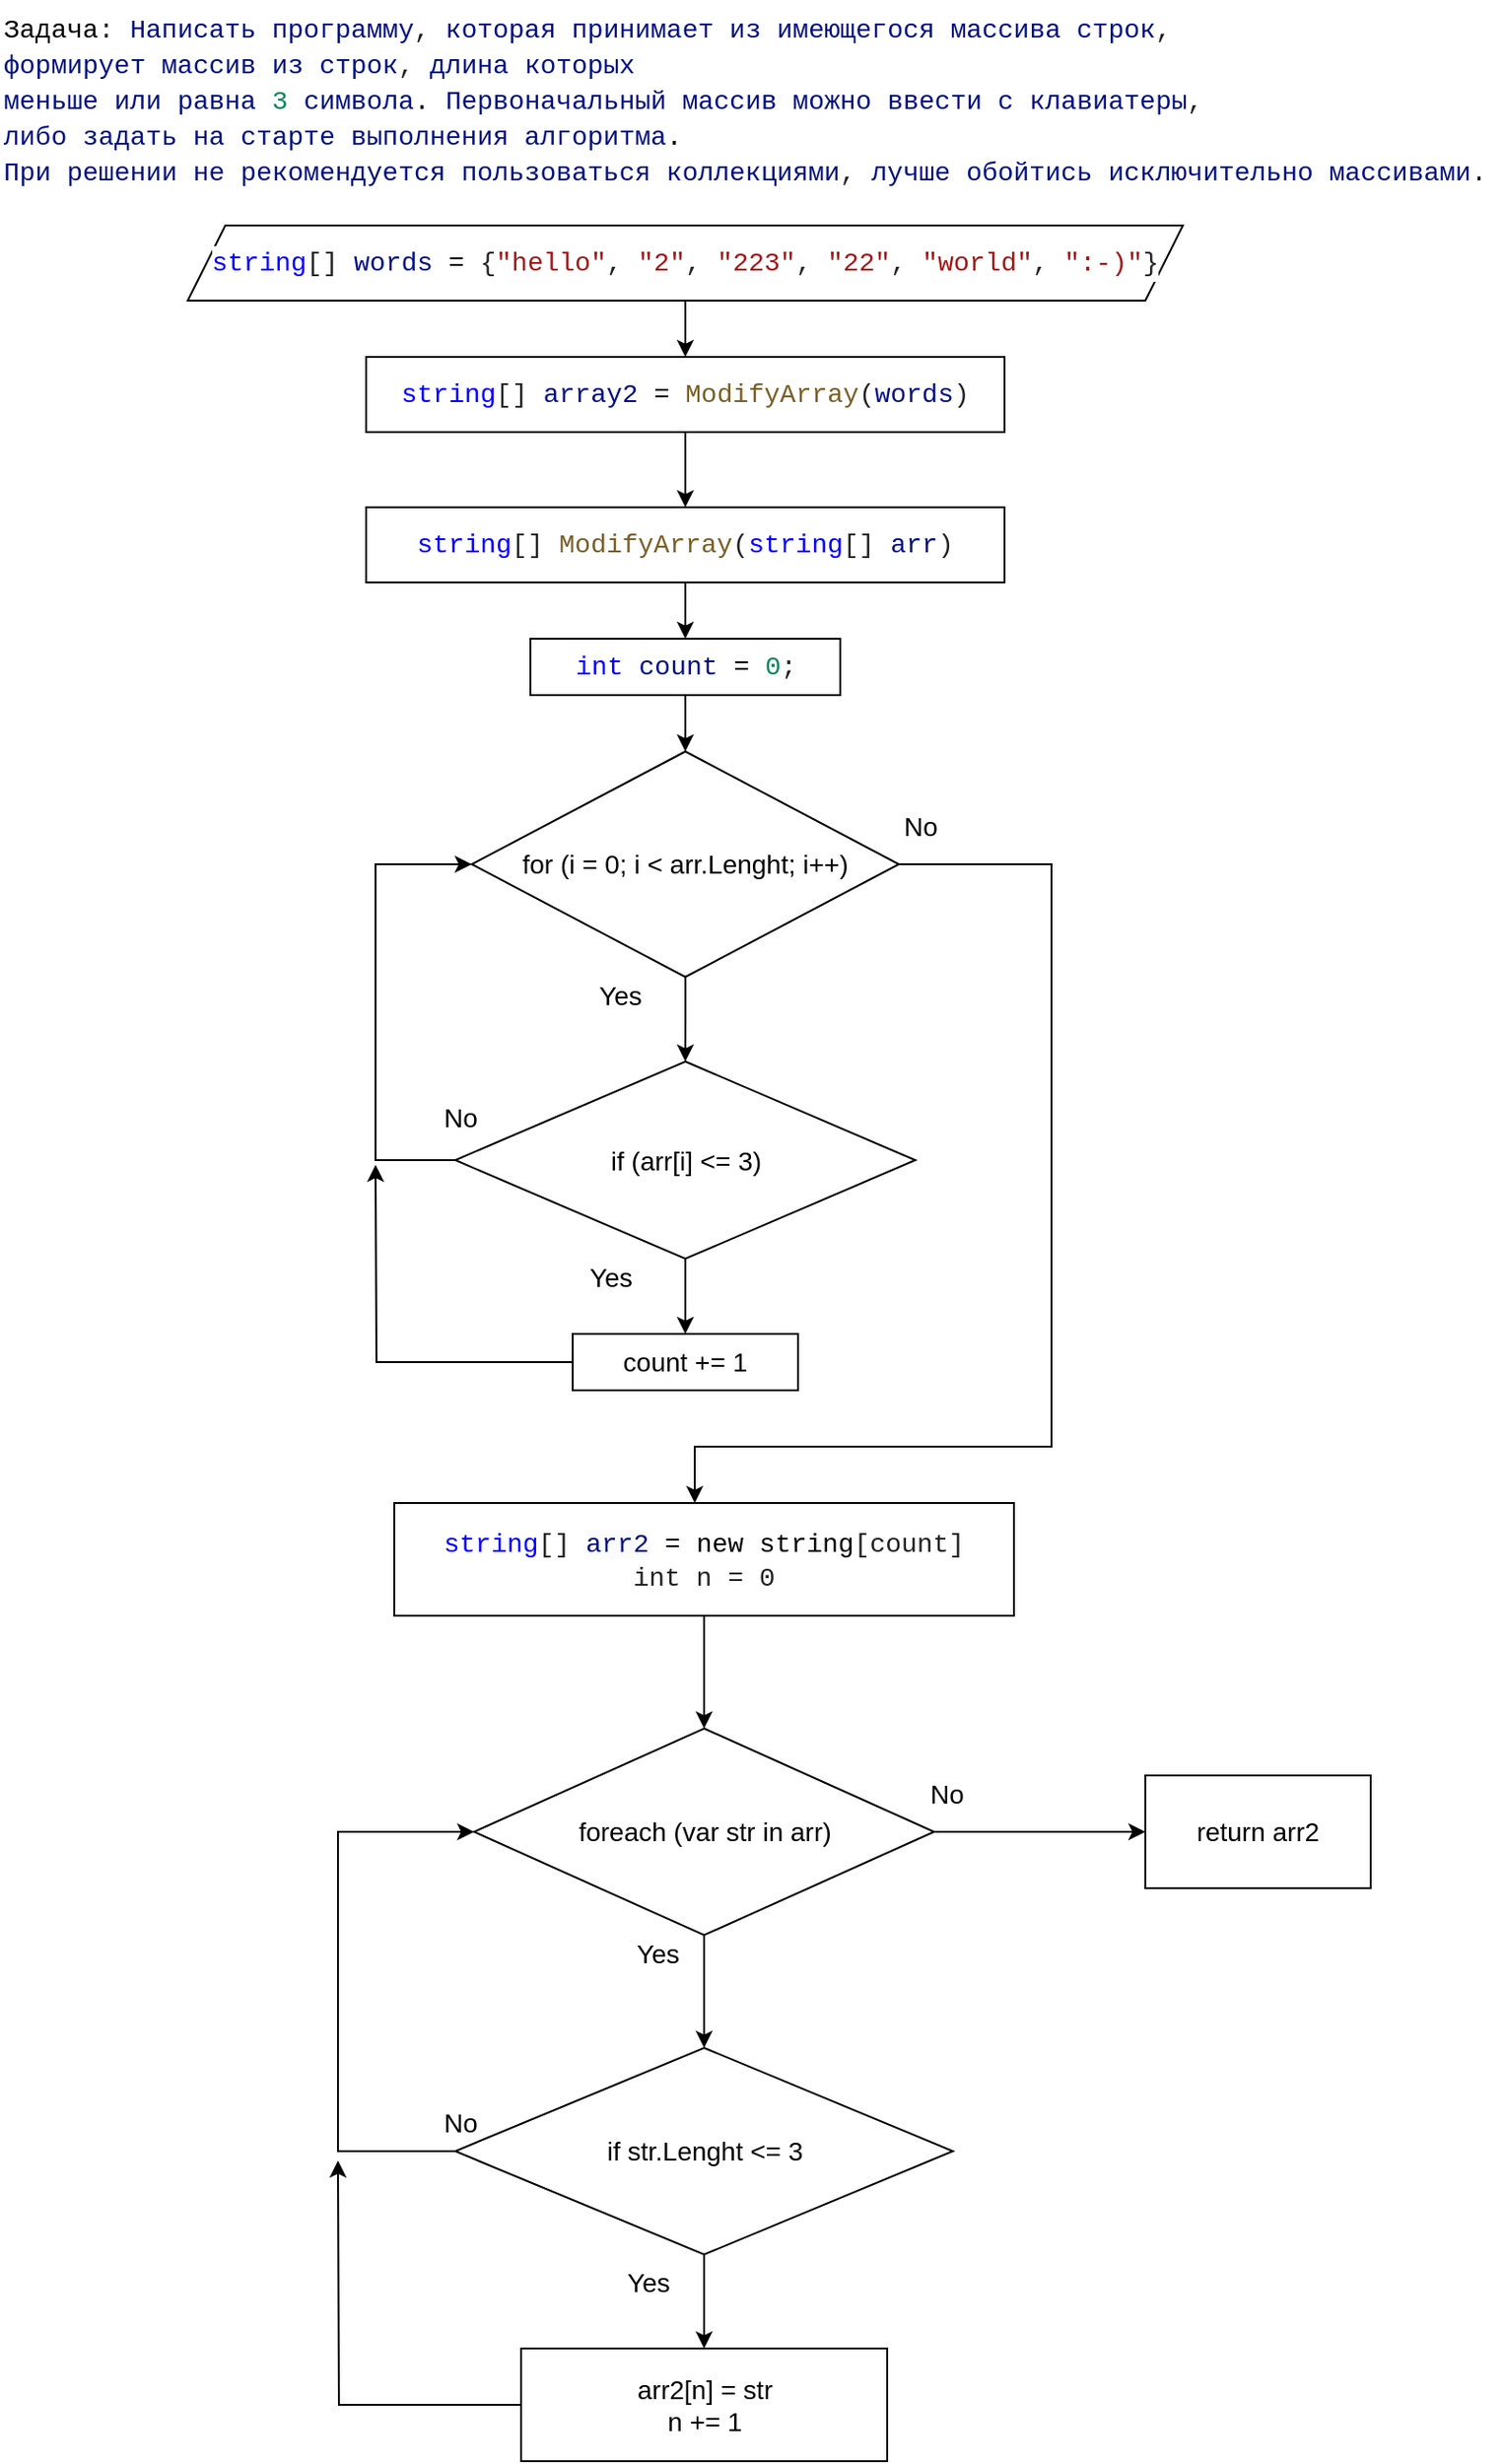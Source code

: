 <mxfile version="20.7.4" type="device"><diagram id="UiizPxmQvfp6Uv0WxOSi" name="Страница 1"><mxGraphModel dx="1434" dy="774" grid="1" gridSize="10" guides="1" tooltips="1" connect="1" arrows="1" fold="1" page="1" pageScale="1" pageWidth="827" pageHeight="1169" background="#ffffff" math="0" shadow="0"><root><mxCell id="0"/><mxCell id="1" parent="0"/><mxCell id="MNgpngKpNkVECzzM1bc2-1" value="&lt;div style=&quot;color: rgb(0, 0, 0); background-color: rgb(255, 255, 255); font-family: Consolas, &amp;quot;Courier New&amp;quot;, monospace; font-weight: normal; font-size: 14px; line-height: 19px;&quot;&gt;&lt;div&gt;&lt;span style=&quot;color: #000000;&quot;&gt;Задача&lt;/span&gt;&lt;span style=&quot;color: #222222;&quot;&gt;:&lt;/span&gt;&lt;span style=&quot;color: #000000;&quot;&gt; &lt;/span&gt;&lt;span style=&quot;color: #001080;&quot;&gt;Написать&lt;/span&gt;&lt;span style=&quot;color: #000000;&quot;&gt; &lt;/span&gt;&lt;span style=&quot;color: #001080;&quot;&gt;программу&lt;/span&gt;&lt;span style=&quot;color: #222222;&quot;&gt;,&lt;/span&gt;&lt;span style=&quot;color: #000000;&quot;&gt; &lt;/span&gt;&lt;span style=&quot;color: #001080;&quot;&gt;которая&lt;/span&gt;&lt;span style=&quot;color: #000000;&quot;&gt; &lt;/span&gt;&lt;span style=&quot;color: #001080;&quot;&gt;принимает&lt;/span&gt;&lt;span style=&quot;color: #000000;&quot;&gt; &lt;/span&gt;&lt;span style=&quot;color: #001080;&quot;&gt;из&lt;/span&gt;&lt;span style=&quot;color: #000000;&quot;&gt; &lt;/span&gt;&lt;span style=&quot;color: #001080;&quot;&gt;имеющегося&lt;/span&gt;&lt;span style=&quot;color: #000000;&quot;&gt; &lt;/span&gt;&lt;span style=&quot;color: #001080;&quot;&gt;массива&lt;/span&gt;&lt;span style=&quot;color: #000000;&quot;&gt; &lt;/span&gt;&lt;span style=&quot;color: #001080;&quot;&gt;строк&lt;/span&gt;&lt;span style=&quot;color: #222222;&quot;&gt;,&lt;/span&gt;&lt;span style=&quot;color: #000000;&quot;&gt;&amp;nbsp;&lt;/span&gt;&lt;/div&gt;&lt;div&gt;&lt;span style=&quot;color: #001080;&quot;&gt;формирует&lt;/span&gt;&lt;span style=&quot;color: #000000;&quot;&gt; &lt;/span&gt;&lt;span style=&quot;color: #001080;&quot;&gt;массив&lt;/span&gt;&lt;span style=&quot;color: #000000;&quot;&gt; &lt;/span&gt;&lt;span style=&quot;color: #001080;&quot;&gt;из&lt;/span&gt;&lt;span style=&quot;color: #000000;&quot;&gt; &lt;/span&gt;&lt;span style=&quot;color: #001080;&quot;&gt;строк&lt;/span&gt;&lt;span style=&quot;color: #222222;&quot;&gt;,&lt;/span&gt;&lt;span style=&quot;color: #000000;&quot;&gt; &lt;/span&gt;&lt;span style=&quot;color: #001080;&quot;&gt;длина&lt;/span&gt;&lt;span style=&quot;color: #000000;&quot;&gt; &lt;/span&gt;&lt;span style=&quot;color: #001080;&quot;&gt;которых&lt;/span&gt;&lt;/div&gt;&lt;div&gt;&lt;span style=&quot;color: #001080;&quot;&gt;меньше&lt;/span&gt;&lt;span style=&quot;color: #000000;&quot;&gt; &lt;/span&gt;&lt;span style=&quot;color: #001080;&quot;&gt;или&lt;/span&gt;&lt;span style=&quot;color: #000000;&quot;&gt; &lt;/span&gt;&lt;span style=&quot;color: #001080;&quot;&gt;равна&lt;/span&gt;&lt;span style=&quot;color: #000000;&quot;&gt; &lt;/span&gt;&lt;span style=&quot;color: #098658;&quot;&gt;3&lt;/span&gt;&lt;span style=&quot;color: #000000;&quot;&gt; &lt;/span&gt;&lt;span style=&quot;color: #001080;&quot;&gt;символа&lt;/span&gt;&lt;span style=&quot;color: #000000;&quot;&gt;.&lt;/span&gt;&lt;span style=&quot;color: #000000;&quot;&gt; &lt;/span&gt;&lt;span style=&quot;color: #001080;&quot;&gt;Первоначальный&lt;/span&gt;&lt;span style=&quot;color: #000000;&quot;&gt; &lt;/span&gt;&lt;span style=&quot;color: #001080;&quot;&gt;массив&lt;/span&gt;&lt;span style=&quot;color: #000000;&quot;&gt; &lt;/span&gt;&lt;span style=&quot;color: #001080;&quot;&gt;можно&lt;/span&gt;&lt;span style=&quot;color: #000000;&quot;&gt; &lt;/span&gt;&lt;span style=&quot;color: #001080;&quot;&gt;ввести&lt;/span&gt;&lt;span style=&quot;color: #000000;&quot;&gt; &lt;/span&gt;&lt;span style=&quot;color: #001080;&quot;&gt;с&lt;/span&gt;&lt;span style=&quot;color: #000000;&quot;&gt; &lt;/span&gt;&lt;span style=&quot;color: #001080;&quot;&gt;клавиатеры&lt;/span&gt;&lt;span style=&quot;color: #222222;&quot;&gt;,&lt;/span&gt;&lt;span style=&quot;color: #000000;&quot;&gt;&amp;nbsp;&lt;/span&gt;&lt;/div&gt;&lt;div&gt;&lt;span style=&quot;color: #001080;&quot;&gt;либо&lt;/span&gt;&lt;span style=&quot;color: #000000;&quot;&gt; &lt;/span&gt;&lt;span style=&quot;color: #001080;&quot;&gt;задать&lt;/span&gt;&lt;span style=&quot;color: #000000;&quot;&gt; &lt;/span&gt;&lt;span style=&quot;color: #001080;&quot;&gt;на&lt;/span&gt;&lt;span style=&quot;color: #000000;&quot;&gt; &lt;/span&gt;&lt;span style=&quot;color: #001080;&quot;&gt;старте&amp;nbsp;&lt;/span&gt;&lt;span style=&quot;color: rgb(0, 16, 128);&quot;&gt;выполнения&lt;/span&gt; &lt;span style=&quot;color: rgb(0, 16, 128);&quot;&gt;алгоритма&lt;/span&gt;.&amp;nbsp;&lt;/div&gt;&lt;div&gt;&lt;span style=&quot;color: rgb(0, 16, 128);&quot;&gt;При&lt;/span&gt; &lt;span style=&quot;color: rgb(0, 16, 128);&quot;&gt;решении&lt;/span&gt; &lt;span style=&quot;color: rgb(0, 16, 128);&quot;&gt;не&lt;/span&gt; &lt;span style=&quot;color: rgb(0, 16, 128);&quot;&gt;рекомендуется&lt;/span&gt; &lt;span style=&quot;color: rgb(0, 16, 128);&quot;&gt;пользоваться&lt;/span&gt; &lt;span style=&quot;color: rgb(0, 16, 128);&quot;&gt;коллекциями&lt;/span&gt;&lt;span style=&quot;color: rgb(34, 34, 34);&quot;&gt;,&lt;/span&gt; &lt;span style=&quot;color: rgb(0, 16, 128);&quot;&gt;лучше&lt;/span&gt; &lt;span style=&quot;color: rgb(0, 16, 128);&quot;&gt;обойтись&lt;/span&gt; &lt;span style=&quot;color: rgb(0, 16, 128);&quot;&gt;исключительно&lt;/span&gt; &lt;span style=&quot;color: rgb(0, 16, 128);&quot;&gt;массивами&lt;/span&gt;.&lt;/div&gt;&lt;/div&gt;" style="text;whiteSpace=wrap;html=1;" vertex="1" parent="1"><mxGeometry x="20" y="20" width="800" height="120" as="geometry"/></mxCell><mxCell id="MNgpngKpNkVECzzM1bc2-41" value="" style="edgeStyle=orthogonalEdgeStyle;rounded=0;orthogonalLoop=1;jettySize=auto;html=1;fontSize=14;" edge="1" parent="1" source="MNgpngKpNkVECzzM1bc2-2" target="MNgpngKpNkVECzzM1bc2-40"><mxGeometry relative="1" as="geometry"/></mxCell><mxCell id="MNgpngKpNkVECzzM1bc2-2" value="&lt;div style=&quot;background-color: rgb(255, 255, 255); font-family: Consolas, &amp;quot;Courier New&amp;quot;, monospace; font-size: 14px; line-height: 19px;&quot;&gt;&lt;span style=&quot;color: #0000ff;&quot;&gt;string&lt;/span&gt;&lt;span style=&quot;color: #222222;&quot;&gt;[&lt;/span&gt;&lt;span style=&quot;color: #222222;&quot;&gt;]&lt;/span&gt; &lt;span style=&quot;color: #001080;&quot;&gt;words&lt;/span&gt; = &lt;span style=&quot;color: #222222;&quot;&gt;{&lt;/span&gt;&lt;span style=&quot;color: #a31515;&quot;&gt;&quot;hello&quot;&lt;/span&gt;&lt;span style=&quot;color: #222222;&quot;&gt;,&lt;/span&gt; &lt;span style=&quot;color: #a31515;&quot;&gt;&quot;2&quot;&lt;/span&gt;&lt;span style=&quot;color: #222222;&quot;&gt;,&lt;/span&gt; &lt;span style=&quot;color: #a31515;&quot;&gt;&quot;223&quot;&lt;/span&gt;&lt;span style=&quot;color: #222222;&quot;&gt;,&lt;/span&gt; &lt;span style=&quot;color: #a31515;&quot;&gt;&quot;22&quot;&lt;/span&gt;&lt;span style=&quot;color: #222222;&quot;&gt;,&lt;/span&gt; &lt;span style=&quot;color: #a31515;&quot;&gt;&quot;world&quot;&lt;/span&gt;&lt;span style=&quot;color: #222222;&quot;&gt;,&lt;/span&gt; &lt;span style=&quot;color: #a31515;&quot;&gt;&quot;:-)&quot;&lt;/span&gt;&lt;span style=&quot;color: #222222;&quot;&gt;}&lt;/span&gt;&lt;/div&gt;" style="shape=parallelogram;perimeter=parallelogramPerimeter;whiteSpace=wrap;html=1;fixedSize=1;" vertex="1" parent="1"><mxGeometry x="120" y="140" width="530" height="40" as="geometry"/></mxCell><mxCell id="MNgpngKpNkVECzzM1bc2-8" style="edgeStyle=orthogonalEdgeStyle;rounded=0;orthogonalLoop=1;jettySize=auto;html=1;entryX=0.5;entryY=0;entryDx=0;entryDy=0;" edge="1" parent="1" source="MNgpngKpNkVECzzM1bc2-4" target="MNgpngKpNkVECzzM1bc2-7"><mxGeometry relative="1" as="geometry"/></mxCell><mxCell id="MNgpngKpNkVECzzM1bc2-4" value="&lt;div style=&quot;background-color: rgb(255, 255, 255); font-family: Consolas, &amp;quot;Courier New&amp;quot;, monospace; font-size: 14px; line-height: 19px;&quot;&gt;&lt;span style=&quot;color: #0000ff;&quot;&gt;string&lt;/span&gt;&lt;span style=&quot;color: #222222;&quot;&gt;[&lt;/span&gt;&lt;span style=&quot;color: #222222;&quot;&gt;]&lt;/span&gt; &lt;span style=&quot;color: #795e26;&quot;&gt;ModifyArray&lt;/span&gt;&lt;span style=&quot;color: #222222;&quot;&gt;(&lt;/span&gt;&lt;span style=&quot;color: #0000ff;&quot;&gt;string&lt;/span&gt;&lt;span style=&quot;color: #222222;&quot;&gt;[&lt;/span&gt;&lt;span style=&quot;color: #222222;&quot;&gt;]&lt;/span&gt; &lt;span style=&quot;color: #001080;&quot;&gt;arr&lt;/span&gt;&lt;span style=&quot;color: #222222;&quot;&gt;)&lt;/span&gt;&lt;/div&gt;" style="rounded=0;whiteSpace=wrap;html=1;" vertex="1" parent="1"><mxGeometry x="215" y="290" width="340" height="40" as="geometry"/></mxCell><mxCell id="MNgpngKpNkVECzzM1bc2-11" style="edgeStyle=orthogonalEdgeStyle;rounded=0;orthogonalLoop=1;jettySize=auto;html=1;entryX=0.5;entryY=0;entryDx=0;entryDy=0;fontSize=14;" edge="1" parent="1" source="MNgpngKpNkVECzzM1bc2-6" target="MNgpngKpNkVECzzM1bc2-10"><mxGeometry relative="1" as="geometry"/></mxCell><mxCell id="MNgpngKpNkVECzzM1bc2-20" style="edgeStyle=orthogonalEdgeStyle;rounded=0;orthogonalLoop=1;jettySize=auto;html=1;fontSize=14;" edge="1" parent="1" source="MNgpngKpNkVECzzM1bc2-6"><mxGeometry relative="1" as="geometry"><mxPoint x="390" y="820" as="targetPoint"/><Array as="points"><mxPoint x="580" y="480"/><mxPoint x="580" y="790"/><mxPoint x="390" y="790"/></Array></mxGeometry></mxCell><mxCell id="MNgpngKpNkVECzzM1bc2-6" value="&lt;font style=&quot;font-size: 14px;&quot;&gt;for (i = 0; i &amp;lt; arr.Lenght; i++)&lt;/font&gt;" style="rhombus;whiteSpace=wrap;html=1;" vertex="1" parent="1"><mxGeometry x="271.25" y="420" width="227.5" height="120" as="geometry"/></mxCell><mxCell id="MNgpngKpNkVECzzM1bc2-9" style="edgeStyle=orthogonalEdgeStyle;rounded=0;orthogonalLoop=1;jettySize=auto;html=1;entryX=0.5;entryY=0;entryDx=0;entryDy=0;" edge="1" parent="1" source="MNgpngKpNkVECzzM1bc2-7" target="MNgpngKpNkVECzzM1bc2-6"><mxGeometry relative="1" as="geometry"/></mxCell><mxCell id="MNgpngKpNkVECzzM1bc2-7" value="&lt;div style=&quot;background-color: rgb(255, 255, 255); font-family: Consolas, &amp;quot;Courier New&amp;quot;, monospace; font-size: 14px; line-height: 19px;&quot;&gt;&lt;span style=&quot;color: #0000ff;&quot;&gt;int&lt;/span&gt; &lt;span style=&quot;color: #001080;&quot;&gt;count&lt;/span&gt; = &lt;span style=&quot;color: #098658;&quot;&gt;0&lt;/span&gt;&lt;span style=&quot;color: #222222;&quot;&gt;;&lt;/span&gt;&lt;/div&gt;" style="rounded=0;whiteSpace=wrap;html=1;" vertex="1" parent="1"><mxGeometry x="302.5" y="360" width="165" height="30" as="geometry"/></mxCell><mxCell id="MNgpngKpNkVECzzM1bc2-13" style="edgeStyle=orthogonalEdgeStyle;rounded=0;orthogonalLoop=1;jettySize=auto;html=1;entryX=0.5;entryY=0;entryDx=0;entryDy=0;fontSize=14;" edge="1" parent="1" source="MNgpngKpNkVECzzM1bc2-10" target="MNgpngKpNkVECzzM1bc2-12"><mxGeometry relative="1" as="geometry"/></mxCell><mxCell id="MNgpngKpNkVECzzM1bc2-16" style="edgeStyle=orthogonalEdgeStyle;rounded=0;orthogonalLoop=1;jettySize=auto;html=1;entryX=0;entryY=0.5;entryDx=0;entryDy=0;fontSize=14;" edge="1" parent="1" source="MNgpngKpNkVECzzM1bc2-10" target="MNgpngKpNkVECzzM1bc2-6"><mxGeometry relative="1" as="geometry"><Array as="points"><mxPoint x="220" y="638"/><mxPoint x="220" y="480"/></Array></mxGeometry></mxCell><mxCell id="MNgpngKpNkVECzzM1bc2-10" value="&lt;font style=&quot;font-size: 14px;&quot;&gt;if (arr[i] &amp;lt;= 3)&lt;/font&gt;" style="rhombus;whiteSpace=wrap;html=1;" vertex="1" parent="1"><mxGeometry x="262.5" y="585" width="245" height="105" as="geometry"/></mxCell><mxCell id="MNgpngKpNkVECzzM1bc2-17" style="edgeStyle=orthogonalEdgeStyle;rounded=0;orthogonalLoop=1;jettySize=auto;html=1;fontSize=14;" edge="1" parent="1" source="MNgpngKpNkVECzzM1bc2-12"><mxGeometry relative="1" as="geometry"><mxPoint x="220" y="640" as="targetPoint"/></mxGeometry></mxCell><mxCell id="MNgpngKpNkVECzzM1bc2-12" value="count += 1" style="rounded=0;whiteSpace=wrap;html=1;fontSize=14;" vertex="1" parent="1"><mxGeometry x="325" y="730" width="120" height="30" as="geometry"/></mxCell><mxCell id="MNgpngKpNkVECzzM1bc2-14" value="Yes" style="text;html=1;align=center;verticalAlign=middle;resizable=0;points=[];autosize=1;strokeColor=none;fillColor=none;fontSize=14;" vertex="1" parent="1"><mxGeometry x="325" y="535" width="50" height="30" as="geometry"/></mxCell><mxCell id="MNgpngKpNkVECzzM1bc2-15" value="Yes" style="text;html=1;align=center;verticalAlign=middle;resizable=0;points=[];autosize=1;strokeColor=none;fillColor=none;fontSize=14;" vertex="1" parent="1"><mxGeometry x="320" y="685" width="50" height="30" as="geometry"/></mxCell><mxCell id="MNgpngKpNkVECzzM1bc2-18" value="No" style="text;html=1;align=center;verticalAlign=middle;resizable=0;points=[];autosize=1;strokeColor=none;fillColor=none;fontSize=14;" vertex="1" parent="1"><mxGeometry x="245" y="600" width="40" height="30" as="geometry"/></mxCell><mxCell id="MNgpngKpNkVECzzM1bc2-22" value="No" style="text;html=1;align=center;verticalAlign=middle;resizable=0;points=[];autosize=1;strokeColor=none;fillColor=none;fontSize=14;" vertex="1" parent="1"><mxGeometry x="490" y="445" width="40" height="30" as="geometry"/></mxCell><mxCell id="MNgpngKpNkVECzzM1bc2-26" value="" style="edgeStyle=orthogonalEdgeStyle;rounded=0;orthogonalLoop=1;jettySize=auto;html=1;fontSize=14;" edge="1" parent="1" source="MNgpngKpNkVECzzM1bc2-24" target="MNgpngKpNkVECzzM1bc2-25"><mxGeometry relative="1" as="geometry"/></mxCell><mxCell id="MNgpngKpNkVECzzM1bc2-24" value="&lt;span style=&quot;border-color: var(--border-color); font-family: Consolas, &amp;quot;Courier New&amp;quot;, monospace; color: rgb(0, 0, 255);&quot;&gt;string&lt;/span&gt;&lt;span style=&quot;border-color: var(--border-color); font-family: Consolas, &amp;quot;Courier New&amp;quot;, monospace; color: rgb(34, 34, 34);&quot;&gt;[&lt;/span&gt;&lt;span style=&quot;border-color: var(--border-color); font-family: Consolas, &amp;quot;Courier New&amp;quot;, monospace; color: rgb(34, 34, 34);&quot;&gt;]&lt;/span&gt;&lt;span style=&quot;font-family: Consolas, &amp;quot;Courier New&amp;quot;, monospace; background-color: rgb(255, 255, 255);&quot;&gt;&amp;nbsp;&lt;/span&gt;&lt;span style=&quot;font-family: Consolas, &amp;quot;Courier New&amp;quot;, monospace; background-color: rgb(251, 251, 251);&quot;&gt;&lt;font color=&quot;#001080&quot;&gt;arr2&lt;/font&gt;&lt;/span&gt;&lt;span style=&quot;font-family: Consolas, &amp;quot;Courier New&amp;quot;, monospace; background-color: rgb(255, 255, 255);&quot;&gt;&amp;nbsp;=&amp;nbsp;new string&lt;font color=&quot;#222222&quot;&gt;[count]&lt;br&gt;int n = 0&lt;br&gt;&lt;/font&gt;&lt;/span&gt;" style="rounded=0;whiteSpace=wrap;html=1;fontSize=14;" vertex="1" parent="1"><mxGeometry x="230" y="820" width="330" height="60" as="geometry"/></mxCell><mxCell id="MNgpngKpNkVECzzM1bc2-29" style="edgeStyle=orthogonalEdgeStyle;rounded=0;orthogonalLoop=1;jettySize=auto;html=1;entryX=0.5;entryY=0;entryDx=0;entryDy=0;fontSize=14;" edge="1" parent="1" source="MNgpngKpNkVECzzM1bc2-25" target="MNgpngKpNkVECzzM1bc2-28"><mxGeometry relative="1" as="geometry"/></mxCell><mxCell id="MNgpngKpNkVECzzM1bc2-38" value="" style="edgeStyle=orthogonalEdgeStyle;rounded=0;orthogonalLoop=1;jettySize=auto;html=1;fontSize=14;" edge="1" parent="1" source="MNgpngKpNkVECzzM1bc2-25" target="MNgpngKpNkVECzzM1bc2-37"><mxGeometry relative="1" as="geometry"/></mxCell><mxCell id="MNgpngKpNkVECzzM1bc2-25" value="foreach (var str in arr)" style="rhombus;whiteSpace=wrap;html=1;fontSize=14;" vertex="1" parent="1"><mxGeometry x="272.5" y="940" width="245" height="110" as="geometry"/></mxCell><mxCell id="MNgpngKpNkVECzzM1bc2-31" value="" style="edgeStyle=orthogonalEdgeStyle;rounded=0;orthogonalLoop=1;jettySize=auto;html=1;fontSize=14;" edge="1" parent="1" source="MNgpngKpNkVECzzM1bc2-28" target="MNgpngKpNkVECzzM1bc2-30"><mxGeometry relative="1" as="geometry"/></mxCell><mxCell id="MNgpngKpNkVECzzM1bc2-32" style="edgeStyle=orthogonalEdgeStyle;rounded=0;orthogonalLoop=1;jettySize=auto;html=1;entryX=0;entryY=0.5;entryDx=0;entryDy=0;fontSize=14;" edge="1" parent="1" source="MNgpngKpNkVECzzM1bc2-28" target="MNgpngKpNkVECzzM1bc2-25"><mxGeometry relative="1" as="geometry"><Array as="points"><mxPoint x="200" y="1165"/><mxPoint x="200" y="995"/></Array></mxGeometry></mxCell><mxCell id="MNgpngKpNkVECzzM1bc2-28" value="if str.Lenght &amp;lt;= 3" style="rhombus;whiteSpace=wrap;html=1;fontSize=14;" vertex="1" parent="1"><mxGeometry x="262.5" y="1110" width="265" height="110" as="geometry"/></mxCell><mxCell id="MNgpngKpNkVECzzM1bc2-33" style="edgeStyle=orthogonalEdgeStyle;rounded=0;orthogonalLoop=1;jettySize=auto;html=1;fontSize=14;" edge="1" parent="1" source="MNgpngKpNkVECzzM1bc2-30"><mxGeometry relative="1" as="geometry"><mxPoint x="200" y="1170" as="targetPoint"/></mxGeometry></mxCell><mxCell id="MNgpngKpNkVECzzM1bc2-30" value="arr2[n] = str&lt;br&gt;n += 1" style="whiteSpace=wrap;html=1;fontSize=14;" vertex="1" parent="1"><mxGeometry x="297.5" y="1270" width="195" height="60" as="geometry"/></mxCell><mxCell id="MNgpngKpNkVECzzM1bc2-34" value="No" style="text;html=1;align=center;verticalAlign=middle;resizable=0;points=[];autosize=1;strokeColor=none;fillColor=none;fontSize=14;" vertex="1" parent="1"><mxGeometry x="245" y="1135" width="40" height="30" as="geometry"/></mxCell><mxCell id="MNgpngKpNkVECzzM1bc2-35" value="Yes" style="text;html=1;align=center;verticalAlign=middle;resizable=0;points=[];autosize=1;strokeColor=none;fillColor=none;fontSize=14;" vertex="1" parent="1"><mxGeometry x="340" y="1220" width="50" height="30" as="geometry"/></mxCell><mxCell id="MNgpngKpNkVECzzM1bc2-36" value="Yes" style="text;html=1;align=center;verticalAlign=middle;resizable=0;points=[];autosize=1;strokeColor=none;fillColor=none;fontSize=14;" vertex="1" parent="1"><mxGeometry x="345" y="1045" width="50" height="30" as="geometry"/></mxCell><mxCell id="MNgpngKpNkVECzzM1bc2-37" value="return arr2" style="whiteSpace=wrap;html=1;fontSize=14;" vertex="1" parent="1"><mxGeometry x="630" y="965" width="120" height="60" as="geometry"/></mxCell><mxCell id="MNgpngKpNkVECzzM1bc2-39" value="No" style="text;html=1;align=center;verticalAlign=middle;resizable=0;points=[];autosize=1;strokeColor=none;fillColor=none;fontSize=14;" vertex="1" parent="1"><mxGeometry x="503.75" y="960" width="40" height="30" as="geometry"/></mxCell><mxCell id="MNgpngKpNkVECzzM1bc2-40" value="&lt;div style=&quot;background-color: rgb(255, 255, 255); font-family: Consolas, &amp;quot;Courier New&amp;quot;, monospace; line-height: 19px;&quot;&gt;&lt;span style=&quot;color: #0000ff;&quot;&gt;string&lt;/span&gt;&lt;span style=&quot;color: #222222;&quot;&gt;[&lt;/span&gt;&lt;span style=&quot;color: #222222;&quot;&gt;]&lt;/span&gt; &lt;span style=&quot;color: #001080;&quot;&gt;array2&lt;/span&gt; = &lt;span style=&quot;color: #795e26;&quot;&gt;ModifyArray&lt;/span&gt;&lt;span style=&quot;color: #222222;&quot;&gt;(&lt;/span&gt;&lt;span style=&quot;color: #001080;&quot;&gt;words&lt;/span&gt;&lt;span style=&quot;color: #222222;&quot;&gt;)&lt;/span&gt;&lt;/div&gt;" style="rounded=0;whiteSpace=wrap;html=1;fontSize=14;" vertex="1" parent="1"><mxGeometry x="215" y="210" width="340" height="40" as="geometry"/></mxCell><mxCell id="MNgpngKpNkVECzzM1bc2-44" value="" style="endArrow=classic;html=1;rounded=0;fontSize=14;exitX=0.5;exitY=1;exitDx=0;exitDy=0;entryX=0.5;entryY=0;entryDx=0;entryDy=0;" edge="1" parent="1" source="MNgpngKpNkVECzzM1bc2-40" target="MNgpngKpNkVECzzM1bc2-4"><mxGeometry width="50" height="50" relative="1" as="geometry"><mxPoint x="410" y="400" as="sourcePoint"/><mxPoint x="460" y="350" as="targetPoint"/></mxGeometry></mxCell></root></mxGraphModel></diagram></mxfile>